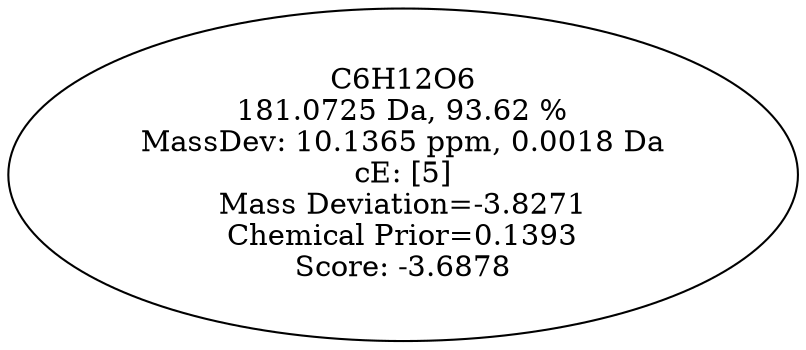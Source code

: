 strict digraph {
v1 [label="C6H12O6\n181.0725 Da, 93.62 %\nMassDev: 10.1365 ppm, 0.0018 Da\ncE: [5]\nMass Deviation=-3.8271\nChemical Prior=0.1393\nScore: -3.6878"];
}